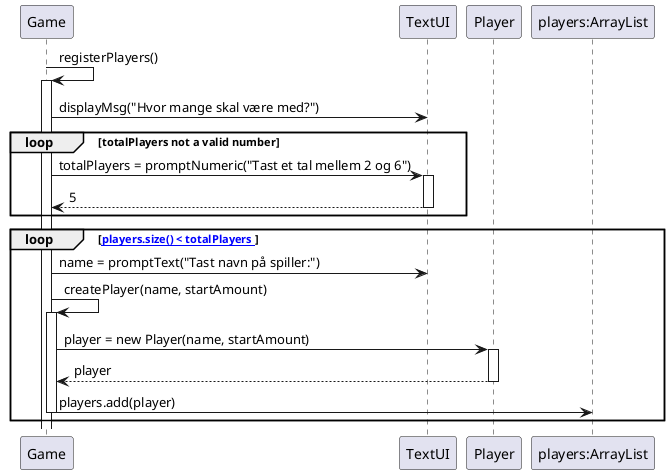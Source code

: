 @startuml
!pragma layout smetana
participant Game
participant TextUI
participant Player
participant "players:ArrayList" as ArrayList

 Game -> Game:registerPlayers()
 activate Game
  Game -> TextUI: displayMsg("Hvor mange skal være med?")

 loop totalPlayers not a valid number

 Game -> TextUI: totalPlayers = promptNumeric("Tast et tal mellem 2 og 6")
 activate TextUI
 return 5
 end
loop [[\ players.size() < totalPlayers ]]
 Game -> TextUI: name = promptText("Tast navn på spiller:")
 Game -> Game: createPlayer(name, startAmount)
 activate Game

 Game -> Player: player = new Player(name, startAmount)
 activate Player
 return player
 Game -> ArrayList: players.add(player)
 deactivate Game
end

@enduml
